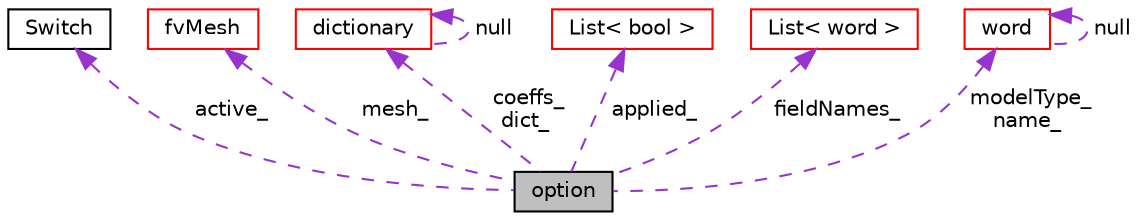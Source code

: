 digraph "option"
{
  bgcolor="transparent";
  edge [fontname="Helvetica",fontsize="10",labelfontname="Helvetica",labelfontsize="10"];
  node [fontname="Helvetica",fontsize="10",shape=record];
  Node1 [label="option",height=0.2,width=0.4,color="black", fillcolor="grey75", style="filled", fontcolor="black"];
  Node2 -> Node1 [dir="back",color="darkorchid3",fontsize="10",style="dashed",label=" active_" ,fontname="Helvetica"];
  Node2 [label="Switch",height=0.2,width=0.4,color="black",URL="$a02591.html",tooltip="A simple wrapper around bool so that it can be read as a word: true/false, on/off, yes/no, y/n, t/f, or none. "];
  Node3 -> Node1 [dir="back",color="darkorchid3",fontsize="10",style="dashed",label=" mesh_" ,fontname="Helvetica"];
  Node3 [label="fvMesh",height=0.2,width=0.4,color="red",URL="$a00889.html",tooltip="Mesh data needed to do the Finite Volume discretisation. "];
  Node4 -> Node1 [dir="back",color="darkorchid3",fontsize="10",style="dashed",label=" coeffs_\ndict_" ,fontname="Helvetica"];
  Node4 [label="dictionary",height=0.2,width=0.4,color="red",URL="$a00530.html",tooltip="A list of keyword definitions, which are a keyword followed by any number of values (e..."];
  Node4 -> Node4 [dir="back",color="darkorchid3",fontsize="10",style="dashed",label=" null" ,fontname="Helvetica"];
  Node5 -> Node1 [dir="back",color="darkorchid3",fontsize="10",style="dashed",label=" applied_" ,fontname="Helvetica"];
  Node5 [label="List\< bool \>",height=0.2,width=0.4,color="red",URL="$a01391.html"];
  Node6 -> Node1 [dir="back",color="darkorchid3",fontsize="10",style="dashed",label=" fieldNames_" ,fontname="Helvetica"];
  Node6 [label="List\< word \>",height=0.2,width=0.4,color="red",URL="$a01391.html"];
  Node7 -> Node1 [dir="back",color="darkorchid3",fontsize="10",style="dashed",label=" modelType_\nname_" ,fontname="Helvetica"];
  Node7 [label="word",height=0.2,width=0.4,color="red",URL="$a02969.html",tooltip="A class for handling words, derived from string. "];
  Node7 -> Node7 [dir="back",color="darkorchid3",fontsize="10",style="dashed",label=" null" ,fontname="Helvetica"];
}
